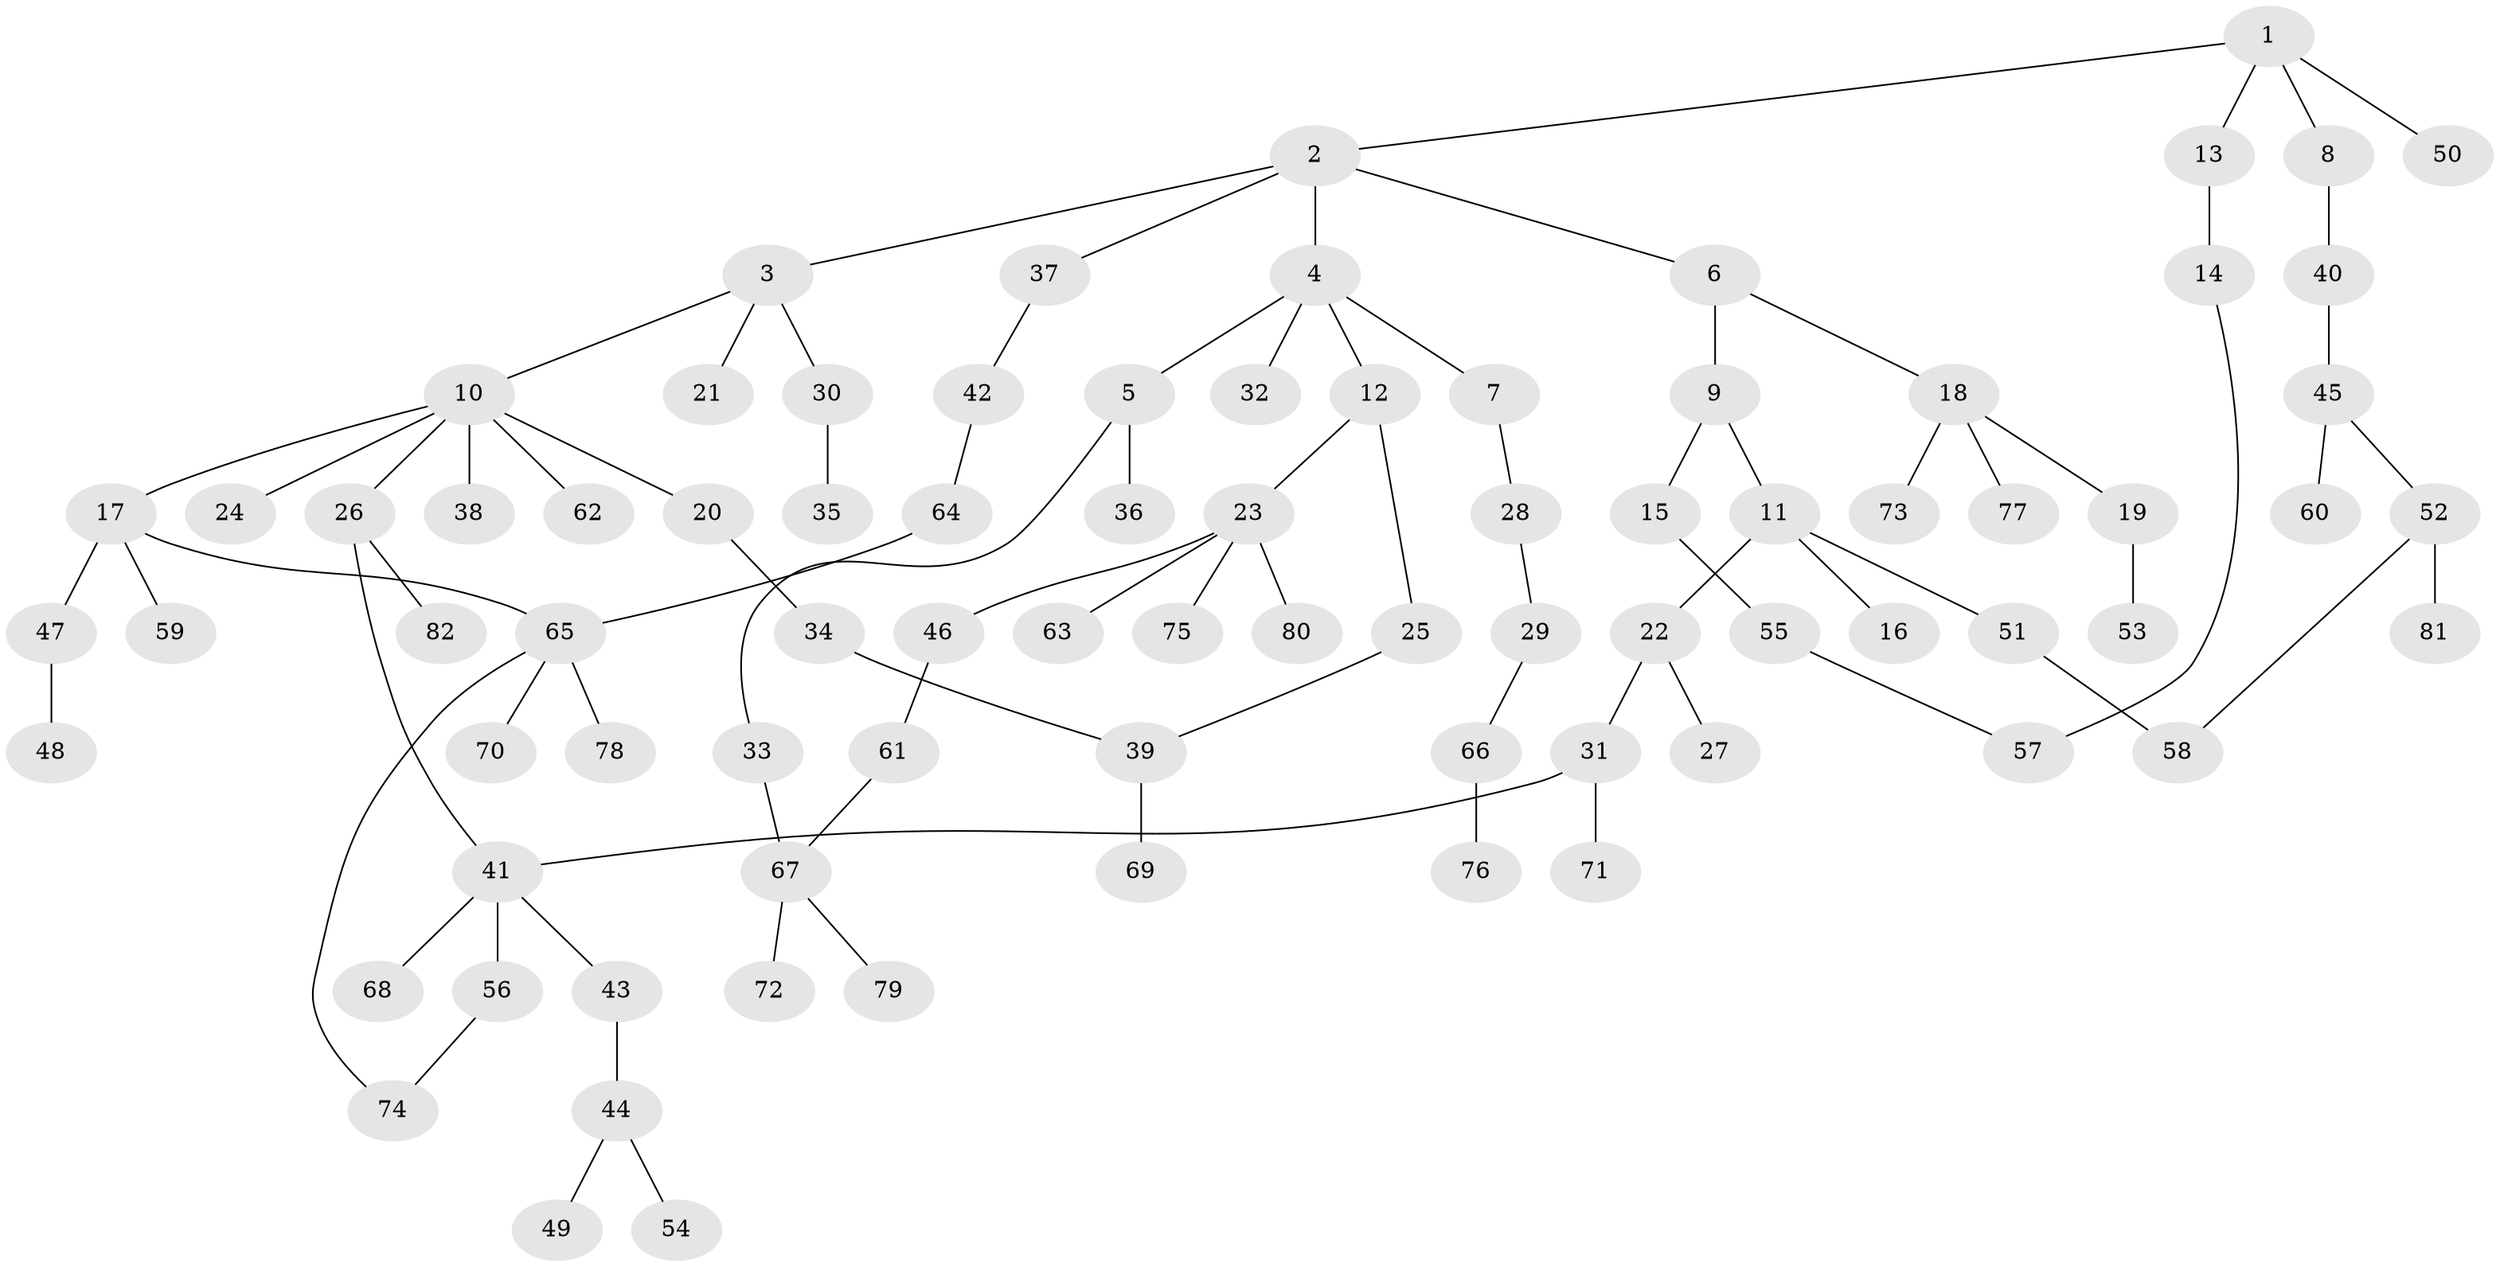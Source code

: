 // coarse degree distribution, {4: 0.12727272727272726, 5: 0.07272727272727272, 2: 0.32727272727272727, 7: 0.01818181818181818, 3: 0.05454545454545454, 1: 0.4}
// Generated by graph-tools (version 1.1) at 2025/23/03/03/25 07:23:31]
// undirected, 82 vertices, 88 edges
graph export_dot {
graph [start="1"]
  node [color=gray90,style=filled];
  1;
  2;
  3;
  4;
  5;
  6;
  7;
  8;
  9;
  10;
  11;
  12;
  13;
  14;
  15;
  16;
  17;
  18;
  19;
  20;
  21;
  22;
  23;
  24;
  25;
  26;
  27;
  28;
  29;
  30;
  31;
  32;
  33;
  34;
  35;
  36;
  37;
  38;
  39;
  40;
  41;
  42;
  43;
  44;
  45;
  46;
  47;
  48;
  49;
  50;
  51;
  52;
  53;
  54;
  55;
  56;
  57;
  58;
  59;
  60;
  61;
  62;
  63;
  64;
  65;
  66;
  67;
  68;
  69;
  70;
  71;
  72;
  73;
  74;
  75;
  76;
  77;
  78;
  79;
  80;
  81;
  82;
  1 -- 2;
  1 -- 8;
  1 -- 13;
  1 -- 50;
  2 -- 3;
  2 -- 4;
  2 -- 6;
  2 -- 37;
  3 -- 10;
  3 -- 21;
  3 -- 30;
  4 -- 5;
  4 -- 7;
  4 -- 12;
  4 -- 32;
  5 -- 33;
  5 -- 36;
  6 -- 9;
  6 -- 18;
  7 -- 28;
  8 -- 40;
  9 -- 11;
  9 -- 15;
  10 -- 17;
  10 -- 20;
  10 -- 24;
  10 -- 26;
  10 -- 38;
  10 -- 62;
  11 -- 16;
  11 -- 22;
  11 -- 51;
  12 -- 23;
  12 -- 25;
  13 -- 14;
  14 -- 57;
  15 -- 55;
  17 -- 47;
  17 -- 59;
  17 -- 65;
  18 -- 19;
  18 -- 73;
  18 -- 77;
  19 -- 53;
  20 -- 34;
  22 -- 27;
  22 -- 31;
  23 -- 46;
  23 -- 63;
  23 -- 75;
  23 -- 80;
  25 -- 39;
  26 -- 82;
  26 -- 41;
  28 -- 29;
  29 -- 66;
  30 -- 35;
  31 -- 41;
  31 -- 71;
  33 -- 67;
  34 -- 39;
  37 -- 42;
  39 -- 69;
  40 -- 45;
  41 -- 43;
  41 -- 56;
  41 -- 68;
  42 -- 64;
  43 -- 44;
  44 -- 49;
  44 -- 54;
  45 -- 52;
  45 -- 60;
  46 -- 61;
  47 -- 48;
  51 -- 58;
  52 -- 58;
  52 -- 81;
  55 -- 57;
  56 -- 74;
  61 -- 67;
  64 -- 65;
  65 -- 70;
  65 -- 74;
  65 -- 78;
  66 -- 76;
  67 -- 72;
  67 -- 79;
}

